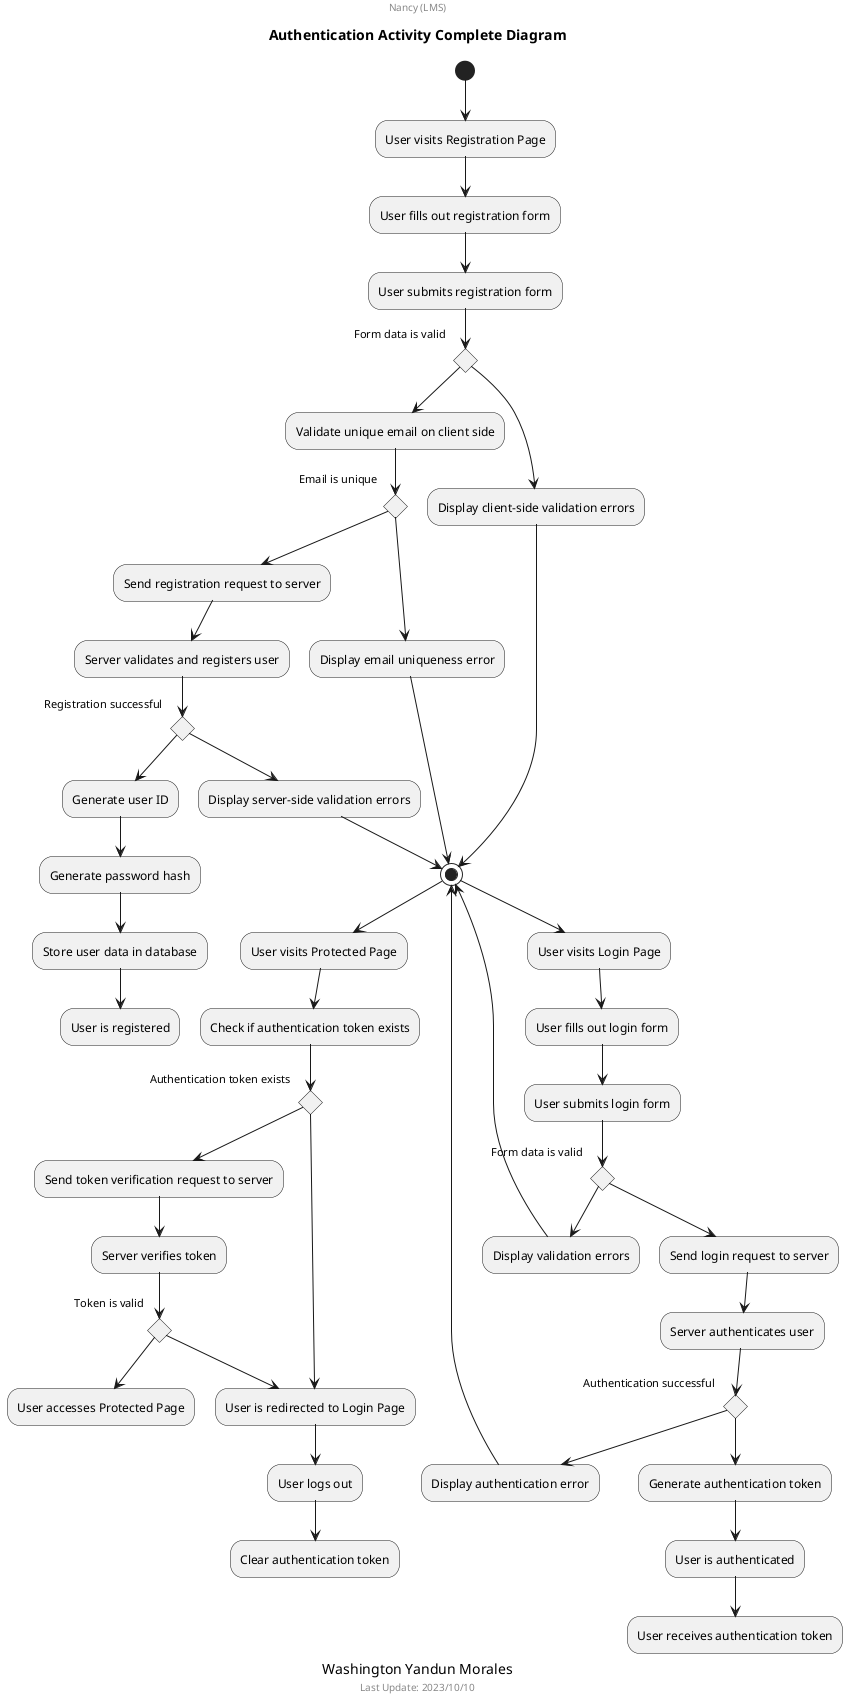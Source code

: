 @startuml
title Authentication Activity Complete Diagram

caption
Washington Yandun Morales
end caption

center header
Nancy (LMS)
endheader

center footer Last Update: 2023/10/10

(*) --> "User visits Registration Page"
--> "User fills out registration form"
--> "User submits registration form"

if "Form data is valid" then
  --> "Validate unique email on client side"
  --> if "Email is unique" then
    --> "Send registration request to server"
    --> "Server validates and registers user"
    --> if "Registration successful" then
      --> "Generate user ID"
      --> "Generate password hash"
      --> "Store user data in database"
      --> "User is registered"
    else
      --> "Display server-side validation errors"
      --> (*)
    endif
  else
    --> "Display email uniqueness error"
    --> (*)
  endif
else
  --> "Display client-side validation errors"
  --> (*)
endif

--> "User visits Login Page"
--> "User fills out login form"
--> "User submits login form"

if "Form data is valid" then
  --> "Send login request to server"
  --> "Server authenticates user"
  --> if "Authentication successful" then
    --> "Generate authentication token"
    --> "User is authenticated"
    --> "User receives authentication token"
  else
    --> "Display authentication error"
    --> (*)
  endif
else
  --> "Display validation errors"
  --> (*)
endif

--> "User visits Protected Page"
--> "Check if authentication token exists"

if "Authentication token exists" then
  --> "Send token verification request to server"
  --> "Server verifies token"
  --> if "Token is valid" then
    --> "User accesses Protected Page"
  else
    --> "User is redirected to Login Page"
  endif
else
  --> "User is redirected to Login Page"
endif

--> "User logs out"
--> "Clear authentication token"
@enduml